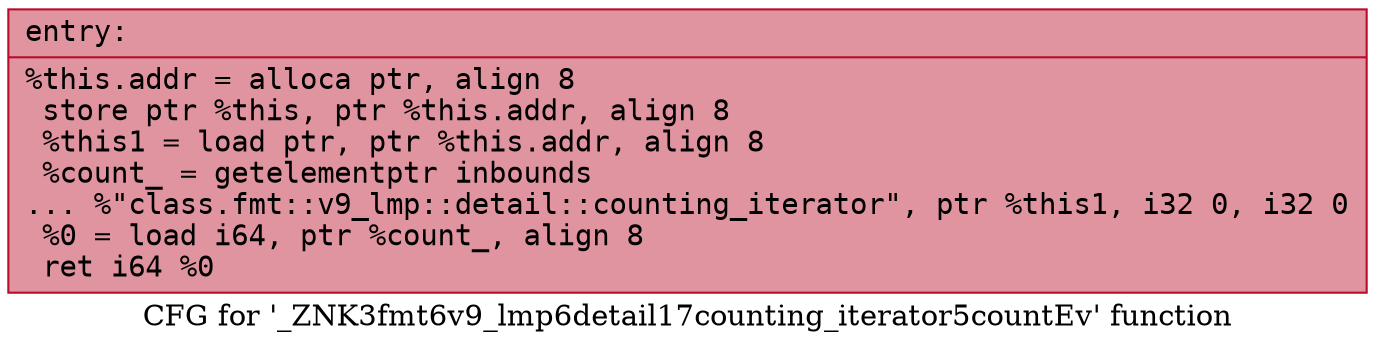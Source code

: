 digraph "CFG for '_ZNK3fmt6v9_lmp6detail17counting_iterator5countEv' function" {
	label="CFG for '_ZNK3fmt6v9_lmp6detail17counting_iterator5countEv' function";

	Node0x55fec36c3310 [shape=record,color="#b70d28ff", style=filled, fillcolor="#b70d2870" fontname="Courier",label="{entry:\l|  %this.addr = alloca ptr, align 8\l  store ptr %this, ptr %this.addr, align 8\l  %this1 = load ptr, ptr %this.addr, align 8\l  %count_ = getelementptr inbounds\l... %\"class.fmt::v9_lmp::detail::counting_iterator\", ptr %this1, i32 0, i32 0\l  %0 = load i64, ptr %count_, align 8\l  ret i64 %0\l}"];
}
